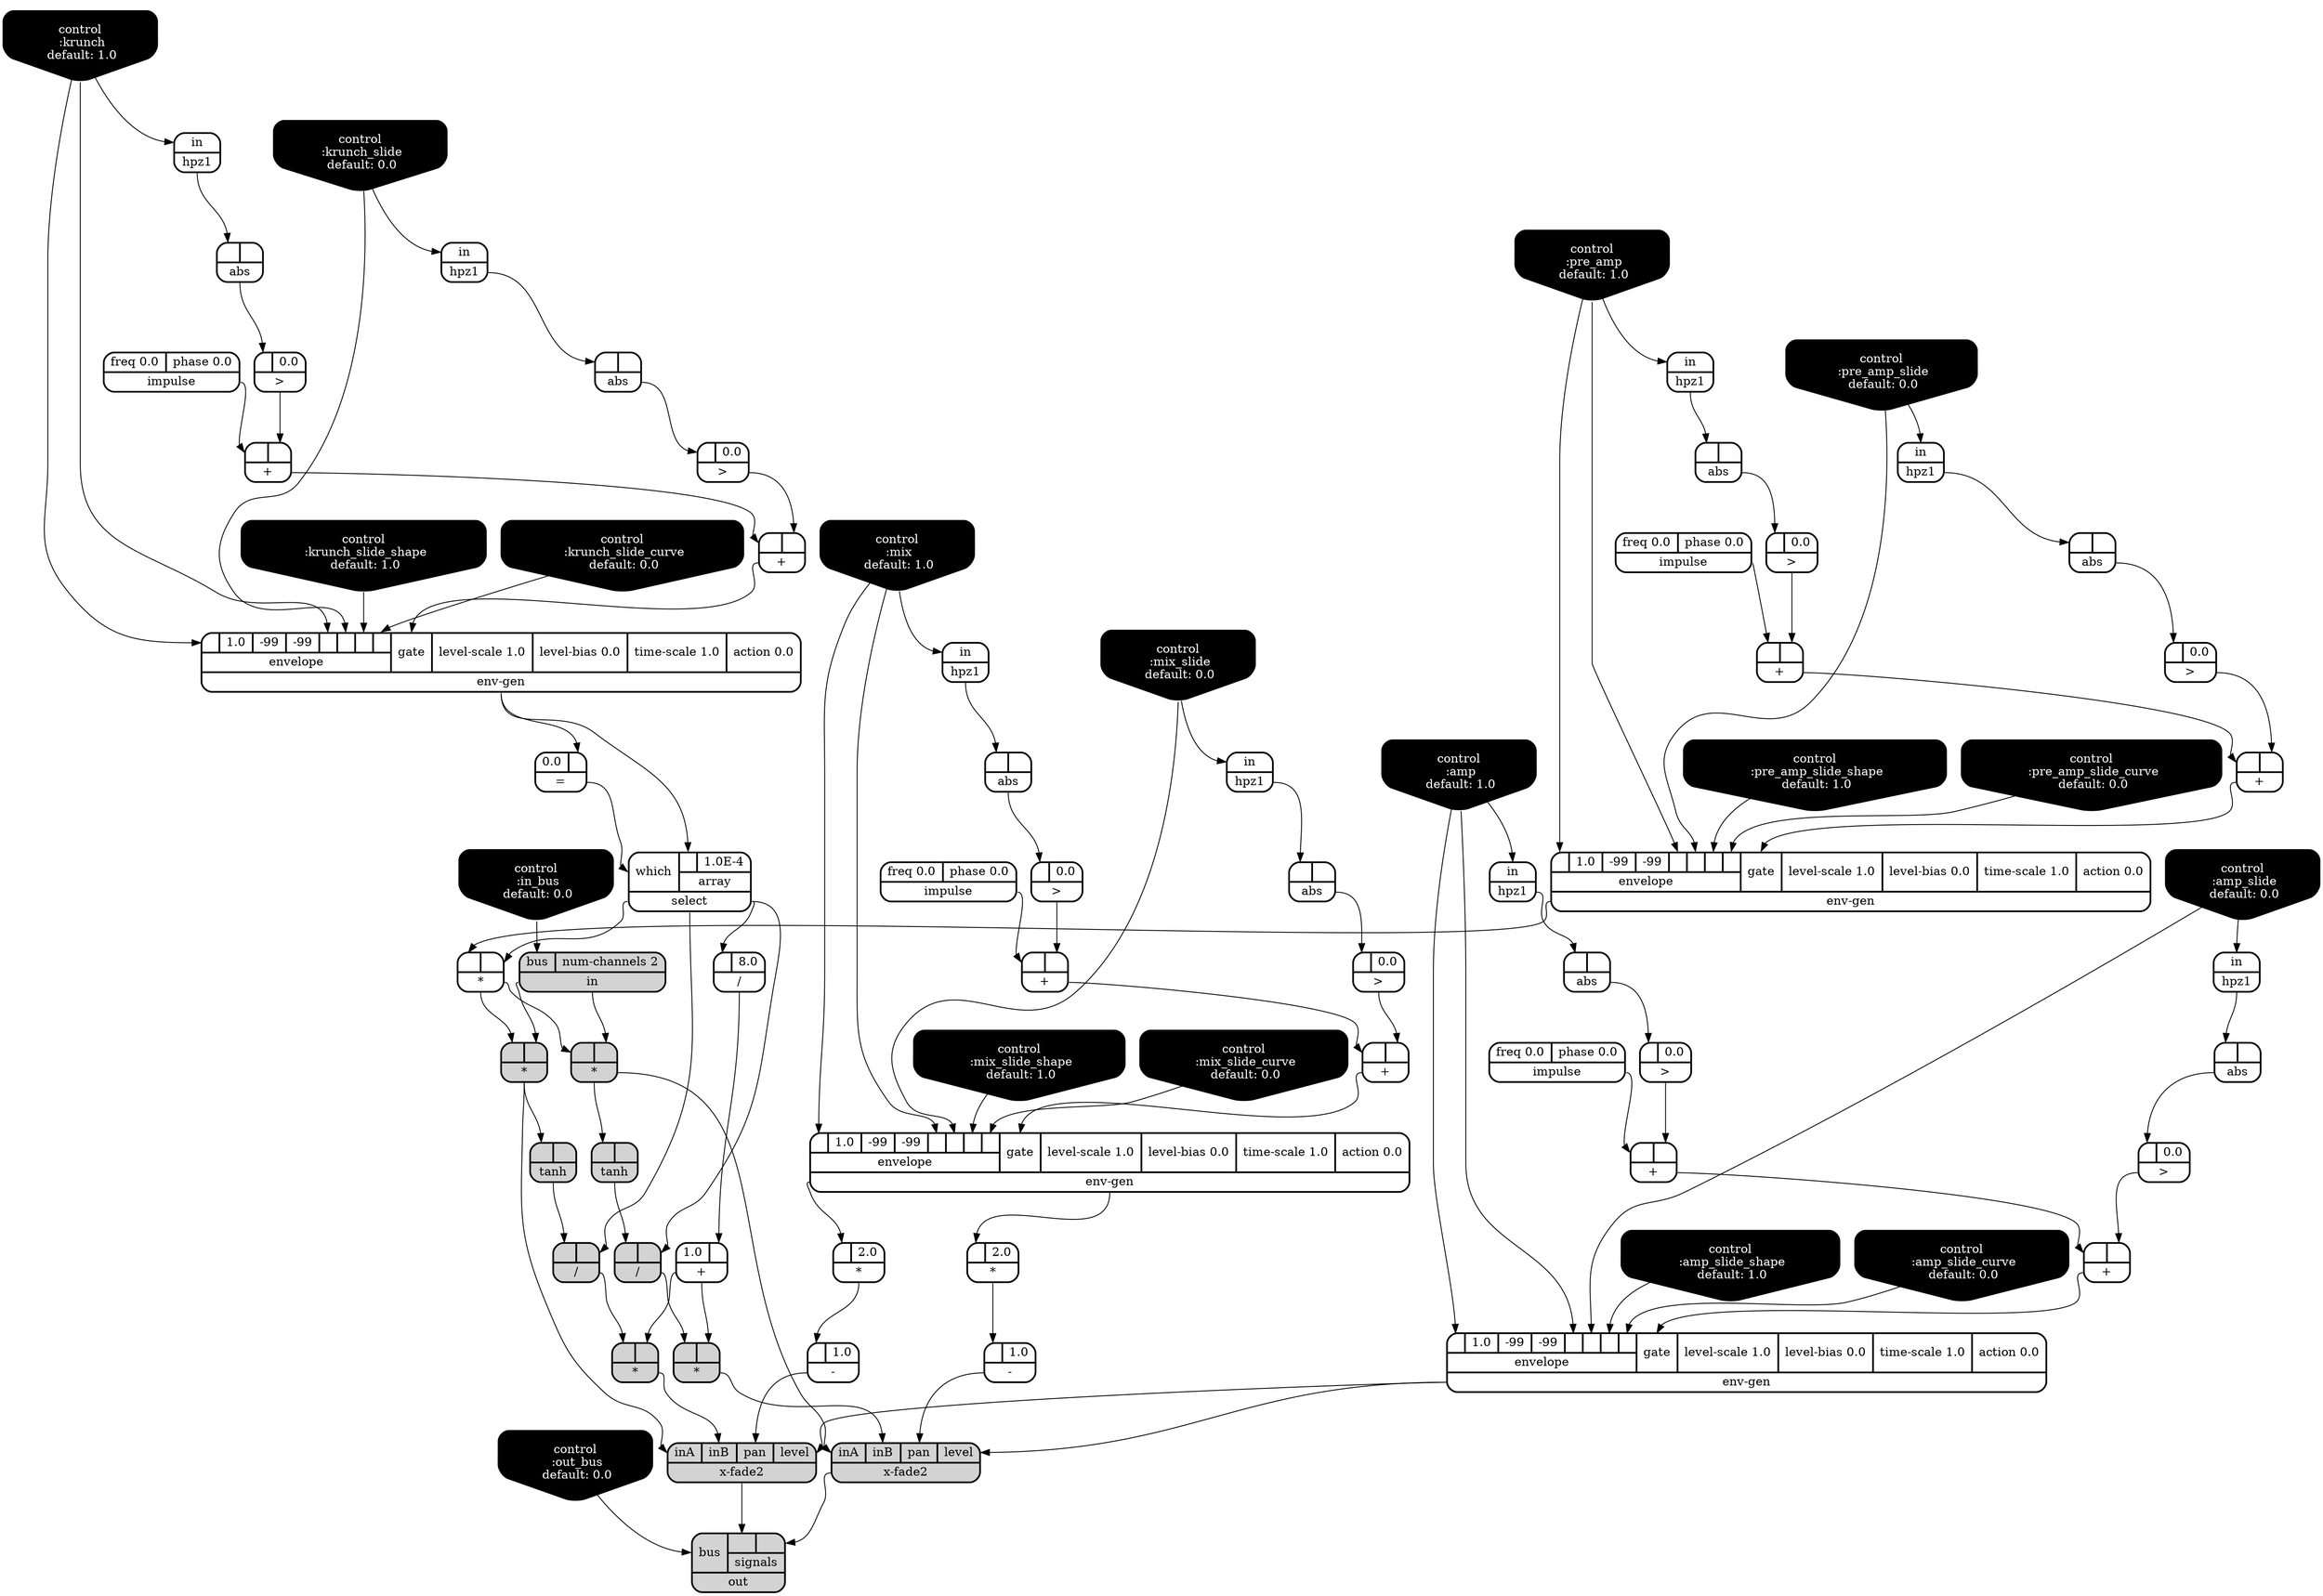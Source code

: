 digraph synthdef {
40 [label = "{{ <a> |<b> } |<__UG_NAME__>* }" style="bold, rounded" shape=record rankdir=LR];
42 [label = "{{ <a> |<b> } |<__UG_NAME__>* }" style="filled, bold, rounded"  shape=record rankdir=LR];
47 [label = "{{ <a> |<b> } |<__UG_NAME__>* }" style="filled, bold, rounded"  shape=record rankdir=LR];
58 [label = "{{ <a> |<b> 2.0} |<__UG_NAME__>* }" style="bold, rounded" shape=record rankdir=LR];
71 [label = "{{ <a> |<b> 2.0} |<__UG_NAME__>* }" style="bold, rounded" shape=record rankdir=LR];
72 [label = "{{ <a> |<b> } |<__UG_NAME__>* }" style="filled, bold, rounded"  shape=record rankdir=LR];
75 [label = "{{ <a> |<b> } |<__UG_NAME__>* }" style="filled, bold, rounded"  shape=record rankdir=LR];
22 [label = "{{ <a> |<b> } |<__UG_NAME__>+ }" style="bold, rounded" shape=record rankdir=LR];
26 [label = "{{ <a> |<b> } |<__UG_NAME__>+ }" style="bold, rounded" shape=record rankdir=LR];
32 [label = "{{ <a> |<b> } |<__UG_NAME__>+ }" style="bold, rounded" shape=record rankdir=LR];
36 [label = "{{ <a> |<b> } |<__UG_NAME__>+ }" style="bold, rounded" shape=record rankdir=LR];
46 [label = "{{ <a> 1.0|<b> } |<__UG_NAME__>+ }" style="bold, rounded" shape=record rankdir=LR];
52 [label = "{{ <a> |<b> } |<__UG_NAME__>+ }" style="bold, rounded" shape=record rankdir=LR];
56 [label = "{{ <a> |<b> } |<__UG_NAME__>+ }" style="bold, rounded" shape=record rankdir=LR];
64 [label = "{{ <a> |<b> } |<__UG_NAME__>+ }" style="bold, rounded" shape=record rankdir=LR];
68 [label = "{{ <a> |<b> } |<__UG_NAME__>+ }" style="bold, rounded" shape=record rankdir=LR];
59 [label = "{{ <a> |<b> 1.0} |<__UG_NAME__>- }" style="bold, rounded" shape=record rankdir=LR];
76 [label = "{{ <a> |<b> 1.0} |<__UG_NAME__>- }" style="bold, rounded" shape=record rankdir=LR];
44 [label = "{{ <a> |<b> } |<__UG_NAME__>/ }" style="filled, bold, rounded"  shape=record rankdir=LR];
45 [label = "{{ <a> |<b> 8.0} |<__UG_NAME__>/ }" style="bold, rounded" shape=record rankdir=LR];
74 [label = "{{ <a> |<b> } |<__UG_NAME__>/ }" style="filled, bold, rounded"  shape=record rankdir=LR];
38 [label = "{{ <a> 0.0|<b> } |<__UG_NAME__>= }" style="bold, rounded" shape=record rankdir=LR];
21 [label = "{{ <a> |<b> 0.0} |<__UG_NAME__>\> }" style="bold, rounded" shape=record rankdir=LR];
25 [label = "{{ <a> |<b> 0.0} |<__UG_NAME__>\> }" style="bold, rounded" shape=record rankdir=LR];
31 [label = "{{ <a> |<b> 0.0} |<__UG_NAME__>\> }" style="bold, rounded" shape=record rankdir=LR];
35 [label = "{{ <a> |<b> 0.0} |<__UG_NAME__>\> }" style="bold, rounded" shape=record rankdir=LR];
51 [label = "{{ <a> |<b> 0.0} |<__UG_NAME__>\> }" style="bold, rounded" shape=record rankdir=LR];
55 [label = "{{ <a> |<b> 0.0} |<__UG_NAME__>\> }" style="bold, rounded" shape=record rankdir=LR];
63 [label = "{{ <a> |<b> 0.0} |<__UG_NAME__>\> }" style="bold, rounded" shape=record rankdir=LR];
67 [label = "{{ <a> |<b> 0.0} |<__UG_NAME__>\> }" style="bold, rounded" shape=record rankdir=LR];
20 [label = "{{ <a> |<b> } |<__UG_NAME__>abs }" style="bold, rounded" shape=record rankdir=LR];
24 [label = "{{ <a> |<b> } |<__UG_NAME__>abs }" style="bold, rounded" shape=record rankdir=LR];
30 [label = "{{ <a> |<b> } |<__UG_NAME__>abs }" style="bold, rounded" shape=record rankdir=LR];
34 [label = "{{ <a> |<b> } |<__UG_NAME__>abs }" style="bold, rounded" shape=record rankdir=LR];
50 [label = "{{ <a> |<b> } |<__UG_NAME__>abs }" style="bold, rounded" shape=record rankdir=LR];
54 [label = "{{ <a> |<b> } |<__UG_NAME__>abs }" style="bold, rounded" shape=record rankdir=LR];
62 [label = "{{ <a> |<b> } |<__UG_NAME__>abs }" style="bold, rounded" shape=record rankdir=LR];
66 [label = "{{ <a> |<b> } |<__UG_NAME__>abs }" style="bold, rounded" shape=record rankdir=LR];
0 [label = "control
 :amp
 default: 1.0" shape=invhouse style="rounded, filled, bold" fillcolor=black fontcolor=white ]; 
1 [label = "control
 :amp_slide
 default: 0.0" shape=invhouse style="rounded, filled, bold" fillcolor=black fontcolor=white ]; 
2 [label = "control
 :amp_slide_shape
 default: 1.0" shape=invhouse style="rounded, filled, bold" fillcolor=black fontcolor=white ]; 
3 [label = "control
 :amp_slide_curve
 default: 0.0" shape=invhouse style="rounded, filled, bold" fillcolor=black fontcolor=white ]; 
4 [label = "control
 :mix
 default: 1.0" shape=invhouse style="rounded, filled, bold" fillcolor=black fontcolor=white ]; 
5 [label = "control
 :mix_slide
 default: 0.0" shape=invhouse style="rounded, filled, bold" fillcolor=black fontcolor=white ]; 
6 [label = "control
 :mix_slide_shape
 default: 1.0" shape=invhouse style="rounded, filled, bold" fillcolor=black fontcolor=white ]; 
7 [label = "control
 :mix_slide_curve
 default: 0.0" shape=invhouse style="rounded, filled, bold" fillcolor=black fontcolor=white ]; 
8 [label = "control
 :krunch
 default: 1.0" shape=invhouse style="rounded, filled, bold" fillcolor=black fontcolor=white ]; 
9 [label = "control
 :krunch_slide
 default: 0.0" shape=invhouse style="rounded, filled, bold" fillcolor=black fontcolor=white ]; 
10 [label = "control
 :krunch_slide_shape
 default: 1.0" shape=invhouse style="rounded, filled, bold" fillcolor=black fontcolor=white ]; 
11 [label = "control
 :krunch_slide_curve
 default: 0.0" shape=invhouse style="rounded, filled, bold" fillcolor=black fontcolor=white ]; 
12 [label = "control
 :pre_amp
 default: 1.0" shape=invhouse style="rounded, filled, bold" fillcolor=black fontcolor=white ]; 
13 [label = "control
 :pre_amp_slide
 default: 0.0" shape=invhouse style="rounded, filled, bold" fillcolor=black fontcolor=white ]; 
14 [label = "control
 :pre_amp_slide_shape
 default: 1.0" shape=invhouse style="rounded, filled, bold" fillcolor=black fontcolor=white ]; 
15 [label = "control
 :pre_amp_slide_curve
 default: 0.0" shape=invhouse style="rounded, filled, bold" fillcolor=black fontcolor=white ]; 
16 [label = "control
 :in_bus
 default: 0.0" shape=invhouse style="rounded, filled, bold" fillcolor=black fontcolor=white ]; 
17 [label = "control
 :out_bus
 default: 0.0" shape=invhouse style="rounded, filled, bold" fillcolor=black fontcolor=white ]; 
27 [label = "{{ {{<envelope___control___0>|1.0|-99|-99|<envelope___control___4>|<envelope___control___5>|<envelope___control___6>|<envelope___control___7>}|envelope}|<gate> gate|<level____scale> level-scale 1.0|<level____bias> level-bias 0.0|<time____scale> time-scale 1.0|<action> action 0.0} |<__UG_NAME__>env-gen }" style="bold, rounded" shape=record rankdir=LR];
37 [label = "{{ {{<envelope___control___0>|1.0|-99|-99|<envelope___control___4>|<envelope___control___5>|<envelope___control___6>|<envelope___control___7>}|envelope}|<gate> gate|<level____scale> level-scale 1.0|<level____bias> level-bias 0.0|<time____scale> time-scale 1.0|<action> action 0.0} |<__UG_NAME__>env-gen }" style="bold, rounded" shape=record rankdir=LR];
57 [label = "{{ {{<envelope___control___0>|1.0|-99|-99|<envelope___control___4>|<envelope___control___5>|<envelope___control___6>|<envelope___control___7>}|envelope}|<gate> gate|<level____scale> level-scale 1.0|<level____bias> level-bias 0.0|<time____scale> time-scale 1.0|<action> action 0.0} |<__UG_NAME__>env-gen }" style="bold, rounded" shape=record rankdir=LR];
69 [label = "{{ {{<envelope___control___0>|1.0|-99|-99|<envelope___control___4>|<envelope___control___5>|<envelope___control___6>|<envelope___control___7>}|envelope}|<gate> gate|<level____scale> level-scale 1.0|<level____bias> level-bias 0.0|<time____scale> time-scale 1.0|<action> action 0.0} |<__UG_NAME__>env-gen }" style="bold, rounded" shape=record rankdir=LR];
19 [label = "{{ <in> in} |<__UG_NAME__>hpz1 }" style="bold, rounded" shape=record rankdir=LR];
23 [label = "{{ <in> in} |<__UG_NAME__>hpz1 }" style="bold, rounded" shape=record rankdir=LR];
29 [label = "{{ <in> in} |<__UG_NAME__>hpz1 }" style="bold, rounded" shape=record rankdir=LR];
33 [label = "{{ <in> in} |<__UG_NAME__>hpz1 }" style="bold, rounded" shape=record rankdir=LR];
49 [label = "{{ <in> in} |<__UG_NAME__>hpz1 }" style="bold, rounded" shape=record rankdir=LR];
53 [label = "{{ <in> in} |<__UG_NAME__>hpz1 }" style="bold, rounded" shape=record rankdir=LR];
61 [label = "{{ <in> in} |<__UG_NAME__>hpz1 }" style="bold, rounded" shape=record rankdir=LR];
65 [label = "{{ <in> in} |<__UG_NAME__>hpz1 }" style="bold, rounded" shape=record rankdir=LR];
18 [label = "{{ <freq> freq 0.0|<phase> phase 0.0} |<__UG_NAME__>impulse }" style="bold, rounded" shape=record rankdir=LR];
28 [label = "{{ <freq> freq 0.0|<phase> phase 0.0} |<__UG_NAME__>impulse }" style="bold, rounded" shape=record rankdir=LR];
48 [label = "{{ <freq> freq 0.0|<phase> phase 0.0} |<__UG_NAME__>impulse }" style="bold, rounded" shape=record rankdir=LR];
60 [label = "{{ <freq> freq 0.0|<phase> phase 0.0} |<__UG_NAME__>impulse }" style="bold, rounded" shape=record rankdir=LR];
41 [label = "{{ <bus> bus|<num____channels> num-channels 2} |<__UG_NAME__>in }" style="filled, bold, rounded"  shape=record rankdir=LR];
78 [label = "{{ <bus> bus|{{<signals___x____fade2___0>|<signals___x____fade2___1>}|signals}} |<__UG_NAME__>out }" style="filled, bold, rounded"  shape=record rankdir=LR];
39 [label = "{{ <which> which|{{<array___env____gen___0>|1.0E-4}|array}} |<__UG_NAME__>select }" style="bold, rounded" shape=record rankdir=LR];
43 [label = "{{ <a> |<b> } |<__UG_NAME__>tanh }" style="filled, bold, rounded"  shape=record rankdir=LR];
73 [label = "{{ <a> |<b> } |<__UG_NAME__>tanh }" style="filled, bold, rounded"  shape=record rankdir=LR];
70 [label = "{{ <ina> inA|<inb> inB|<pan> pan|<level> level} |<__UG_NAME__>x-fade2 }" style="filled, bold, rounded"  shape=record rankdir=LR];
77 [label = "{{ <ina> inA|<inb> inB|<pan> pan|<level> level} |<__UG_NAME__>x-fade2 }" style="filled, bold, rounded"  shape=record rankdir=LR];

39:__UG_NAME__ -> 40:b ;
27:__UG_NAME__ -> 40:a ;
41:__UG_NAME__ -> 42:b ;
40:__UG_NAME__ -> 42:a ;
46:__UG_NAME__ -> 47:b ;
44:__UG_NAME__ -> 47:a ;
57:__UG_NAME__ -> 58:a ;
57:__UG_NAME__ -> 71:a ;
41:__UG_NAME__ -> 72:b ;
40:__UG_NAME__ -> 72:a ;
46:__UG_NAME__ -> 75:b ;
74:__UG_NAME__ -> 75:a ;
21:__UG_NAME__ -> 22:b ;
18:__UG_NAME__ -> 22:a ;
25:__UG_NAME__ -> 26:b ;
22:__UG_NAME__ -> 26:a ;
31:__UG_NAME__ -> 32:b ;
28:__UG_NAME__ -> 32:a ;
35:__UG_NAME__ -> 36:b ;
32:__UG_NAME__ -> 36:a ;
45:__UG_NAME__ -> 46:b ;
51:__UG_NAME__ -> 52:b ;
48:__UG_NAME__ -> 52:a ;
55:__UG_NAME__ -> 56:b ;
52:__UG_NAME__ -> 56:a ;
63:__UG_NAME__ -> 64:b ;
60:__UG_NAME__ -> 64:a ;
67:__UG_NAME__ -> 68:b ;
64:__UG_NAME__ -> 68:a ;
58:__UG_NAME__ -> 59:a ;
71:__UG_NAME__ -> 76:a ;
39:__UG_NAME__ -> 44:b ;
43:__UG_NAME__ -> 44:a ;
39:__UG_NAME__ -> 45:a ;
39:__UG_NAME__ -> 74:b ;
73:__UG_NAME__ -> 74:a ;
37:__UG_NAME__ -> 38:b ;
20:__UG_NAME__ -> 21:a ;
24:__UG_NAME__ -> 25:a ;
30:__UG_NAME__ -> 31:a ;
34:__UG_NAME__ -> 35:a ;
50:__UG_NAME__ -> 51:a ;
54:__UG_NAME__ -> 55:a ;
62:__UG_NAME__ -> 63:a ;
66:__UG_NAME__ -> 67:a ;
19:__UG_NAME__ -> 20:a ;
23:__UG_NAME__ -> 24:a ;
29:__UG_NAME__ -> 30:a ;
33:__UG_NAME__ -> 34:a ;
49:__UG_NAME__ -> 50:a ;
53:__UG_NAME__ -> 54:a ;
61:__UG_NAME__ -> 62:a ;
65:__UG_NAME__ -> 66:a ;
26:__UG_NAME__ -> 27:gate ;
12:__UG_NAME__ -> 27:envelope___control___0 ;
12:__UG_NAME__ -> 27:envelope___control___4 ;
13:__UG_NAME__ -> 27:envelope___control___5 ;
14:__UG_NAME__ -> 27:envelope___control___6 ;
15:__UG_NAME__ -> 27:envelope___control___7 ;
36:__UG_NAME__ -> 37:gate ;
8:__UG_NAME__ -> 37:envelope___control___0 ;
8:__UG_NAME__ -> 37:envelope___control___4 ;
9:__UG_NAME__ -> 37:envelope___control___5 ;
10:__UG_NAME__ -> 37:envelope___control___6 ;
11:__UG_NAME__ -> 37:envelope___control___7 ;
56:__UG_NAME__ -> 57:gate ;
4:__UG_NAME__ -> 57:envelope___control___0 ;
4:__UG_NAME__ -> 57:envelope___control___4 ;
5:__UG_NAME__ -> 57:envelope___control___5 ;
6:__UG_NAME__ -> 57:envelope___control___6 ;
7:__UG_NAME__ -> 57:envelope___control___7 ;
68:__UG_NAME__ -> 69:gate ;
0:__UG_NAME__ -> 69:envelope___control___0 ;
0:__UG_NAME__ -> 69:envelope___control___4 ;
1:__UG_NAME__ -> 69:envelope___control___5 ;
2:__UG_NAME__ -> 69:envelope___control___6 ;
3:__UG_NAME__ -> 69:envelope___control___7 ;
12:__UG_NAME__ -> 19:in ;
13:__UG_NAME__ -> 23:in ;
8:__UG_NAME__ -> 29:in ;
9:__UG_NAME__ -> 33:in ;
4:__UG_NAME__ -> 49:in ;
5:__UG_NAME__ -> 53:in ;
0:__UG_NAME__ -> 61:in ;
1:__UG_NAME__ -> 65:in ;
16:__UG_NAME__ -> 41:bus ;
70:__UG_NAME__ -> 78:signals___x____fade2___0 ;
77:__UG_NAME__ -> 78:signals___x____fade2___1 ;
17:__UG_NAME__ -> 78:bus ;
37:__UG_NAME__ -> 39:array___env____gen___0 ;
38:__UG_NAME__ -> 39:which ;
42:__UG_NAME__ -> 43:a ;
72:__UG_NAME__ -> 73:a ;
69:__UG_NAME__ -> 70:level ;
59:__UG_NAME__ -> 70:pan ;
47:__UG_NAME__ -> 70:inb ;
42:__UG_NAME__ -> 70:ina ;
69:__UG_NAME__ -> 77:level ;
76:__UG_NAME__ -> 77:pan ;
75:__UG_NAME__ -> 77:inb ;
72:__UG_NAME__ -> 77:ina ;

}